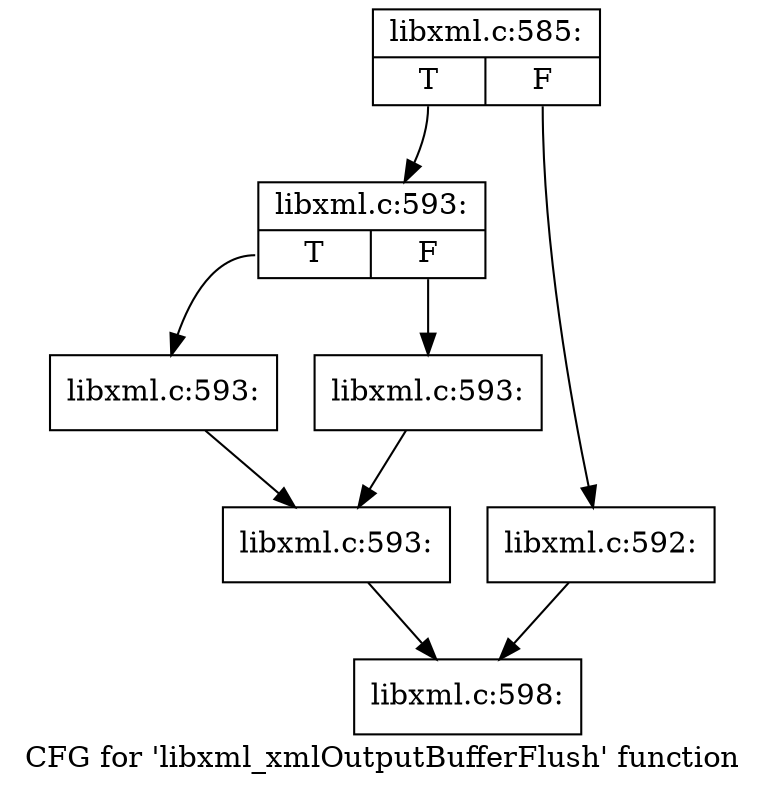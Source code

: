 digraph "CFG for 'libxml_xmlOutputBufferFlush' function" {
	label="CFG for 'libxml_xmlOutputBufferFlush' function";

	Node0x56445f0 [shape=record,label="{libxml.c:585:|{<s0>T|<s1>F}}"];
	Node0x56445f0:s0 -> Node0x5648a60;
	Node0x56445f0:s1 -> Node0x5648a10;
	Node0x5648a10 [shape=record,label="{libxml.c:592:}"];
	Node0x5648a10 -> Node0x56478d0;
	Node0x5648a60 [shape=record,label="{libxml.c:593:|{<s0>T|<s1>F}}"];
	Node0x5648a60:s0 -> Node0x5649280;
	Node0x5648a60:s1 -> Node0x56492d0;
	Node0x5649280 [shape=record,label="{libxml.c:593:}"];
	Node0x5649280 -> Node0x5649320;
	Node0x56492d0 [shape=record,label="{libxml.c:593:}"];
	Node0x56492d0 -> Node0x5649320;
	Node0x5649320 [shape=record,label="{libxml.c:593:}"];
	Node0x5649320 -> Node0x56478d0;
	Node0x56478d0 [shape=record,label="{libxml.c:598:}"];
}
